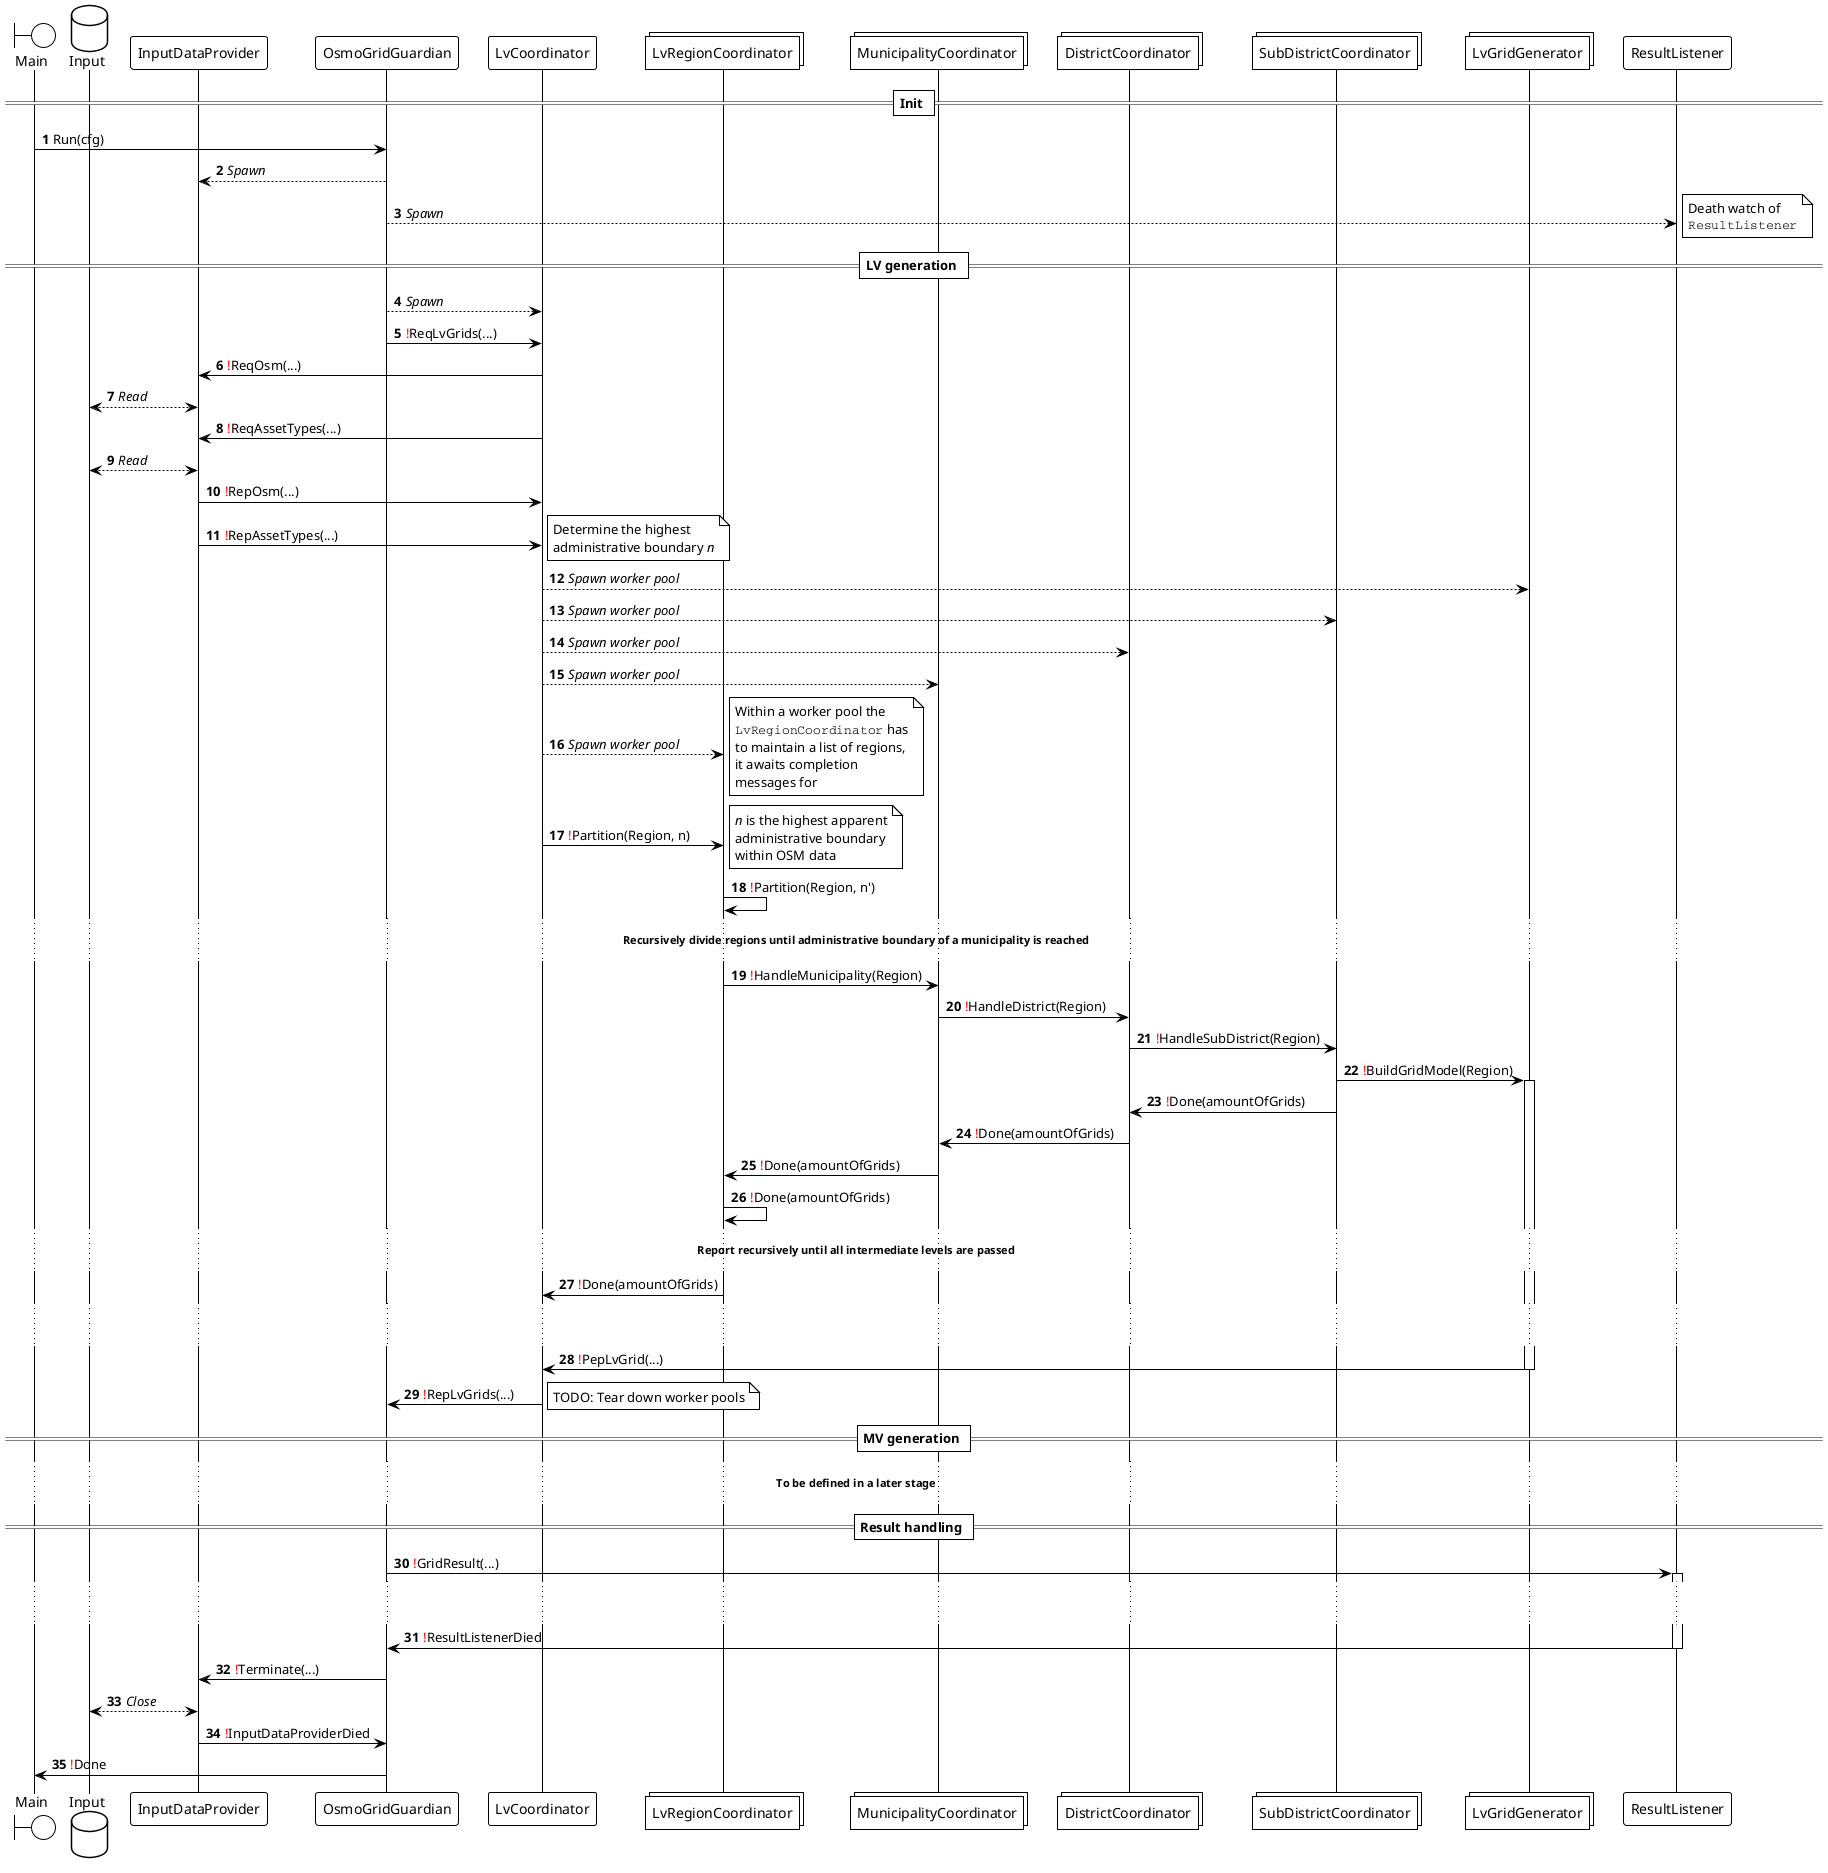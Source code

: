 @startuml
'https://plantuml.com/sequence-diagram

!theme plain
autonumber

boundary Main
database Input
participant InputDataProvider
participant OsmoGridGuardian
participant LvCoordinator
collections LvRegionCoordinator
collections MunicipalityCoordinator
collections DistrictCoordinator
collections SubDistrictCoordinator
collections LvGridGenerator
participant ResultListener

== Init ==
Main -> OsmoGridGuardian: Run(cfg)
OsmoGridGuardian --> InputDataProvider: //Spawn//

OsmoGridGuardian --> ResultListener: //Spawn//
note right: Death watch of\n""ResultListener""

== LV generation ==
OsmoGridGuardian --> LvCoordinator: //Spawn//
OsmoGridGuardian -> LvCoordinator: <font color="red">!</font>ReqLvGrids(...)
LvCoordinator -> InputDataProvider: <font color="red">!</font>ReqOsm(...)
InputDataProvider <--> Input: //Read//
LvCoordinator -> InputDataProvider: <font color="red">!</font>ReqAssetTypes(...)
InputDataProvider <--> Input: //Read//
InputDataProvider -> LvCoordinator: <font color="red">!</font>RepOsm(...)
InputDataProvider -> LvCoordinator: <font color="red">!</font>RepAssetTypes(...)
note right: Determine the highest\nadministrative boundary //n//
LvCoordinator --> LvGridGenerator: //Spawn worker pool//
LvCoordinator --> SubDistrictCoordinator: //Spawn worker pool//
LvCoordinator --> DistrictCoordinator: //Spawn worker pool//
LvCoordinator --> MunicipalityCoordinator: //Spawn worker pool//
LvCoordinator --> LvRegionCoordinator: //Spawn worker pool//
note right: Within a worker pool the\n""LvRegionCoordinator"" has\nto maintain a list of regions,\nit awaits completion\nmessages for

LvCoordinator -> LvRegionCoordinator: <font color="red">!</font>Partition(Region, n)
note right: //n// is the highest apparent\nadministrative boundary\nwithin OSM data
LvRegionCoordinator -> LvRegionCoordinator: <font color="red">!</font>Partition(Region, n')
... **Recursively divide regions until administrative boundary of a municipality is reached** ...

LvRegionCoordinator -> MunicipalityCoordinator: <font color="red">!</font>HandleMunicipality(Region)

MunicipalityCoordinator -> DistrictCoordinator: <font color="red">!</font>HandleDistrict(Region)

DistrictCoordinator -> SubDistrictCoordinator: <font color="red">!</font>HandleSubDistrict(Region)

SubDistrictCoordinator -> LvGridGenerator: <font color="red">!</font>BuildGridModel(Region)

activate LvGridGenerator
SubDistrictCoordinator -> DistrictCoordinator: <font color="red">!</font>Done(amountOfGrids)
DistrictCoordinator -> MunicipalityCoordinator: <font color="red">!</font>Done(amountOfGrids)
MunicipalityCoordinator -> LvRegionCoordinator: <font color="red">!</font>Done(amountOfGrids)
LvRegionCoordinator -> LvRegionCoordinator: <font color="red">!</font>Done(amountOfGrids)
... **Report recursively until all intermediate levels are passed** ...
LvRegionCoordinator -> LvCoordinator: <font color="red">!</font>Done(amountOfGrids)
... ...
LvGridGenerator -> LvCoordinator: <font color="red">!</font>PepLvGrid(...)
deactivate LvGridGenerator

LvCoordinator -> OsmoGridGuardian: <font color="red">!</font>RepLvGrids(...)
note right: TODO: Tear down worker pools

== MV generation ==
... **To be defined in a later stage** ...

== Result handling ==
OsmoGridGuardian -> ResultListener: <font color="red">!</font>GridResult(...)
activate ResultListener
... ...
ResultListener -> OsmoGridGuardian: <font color="red">!</font>ResultListenerDied
deactivate ResultListener
OsmoGridGuardian -> InputDataProvider: <font color="red">!</font>Terminate(...)
InputDataProvider <--> Input: //Close//
InputDataProvider -> OsmoGridGuardian: <font color="red">!</font>InputDataProviderDied

OsmoGridGuardian -> Main: <font color="red">!</font>Done

'TODO: Don't forget to spawn and initialize the ResultListener

@enduml
